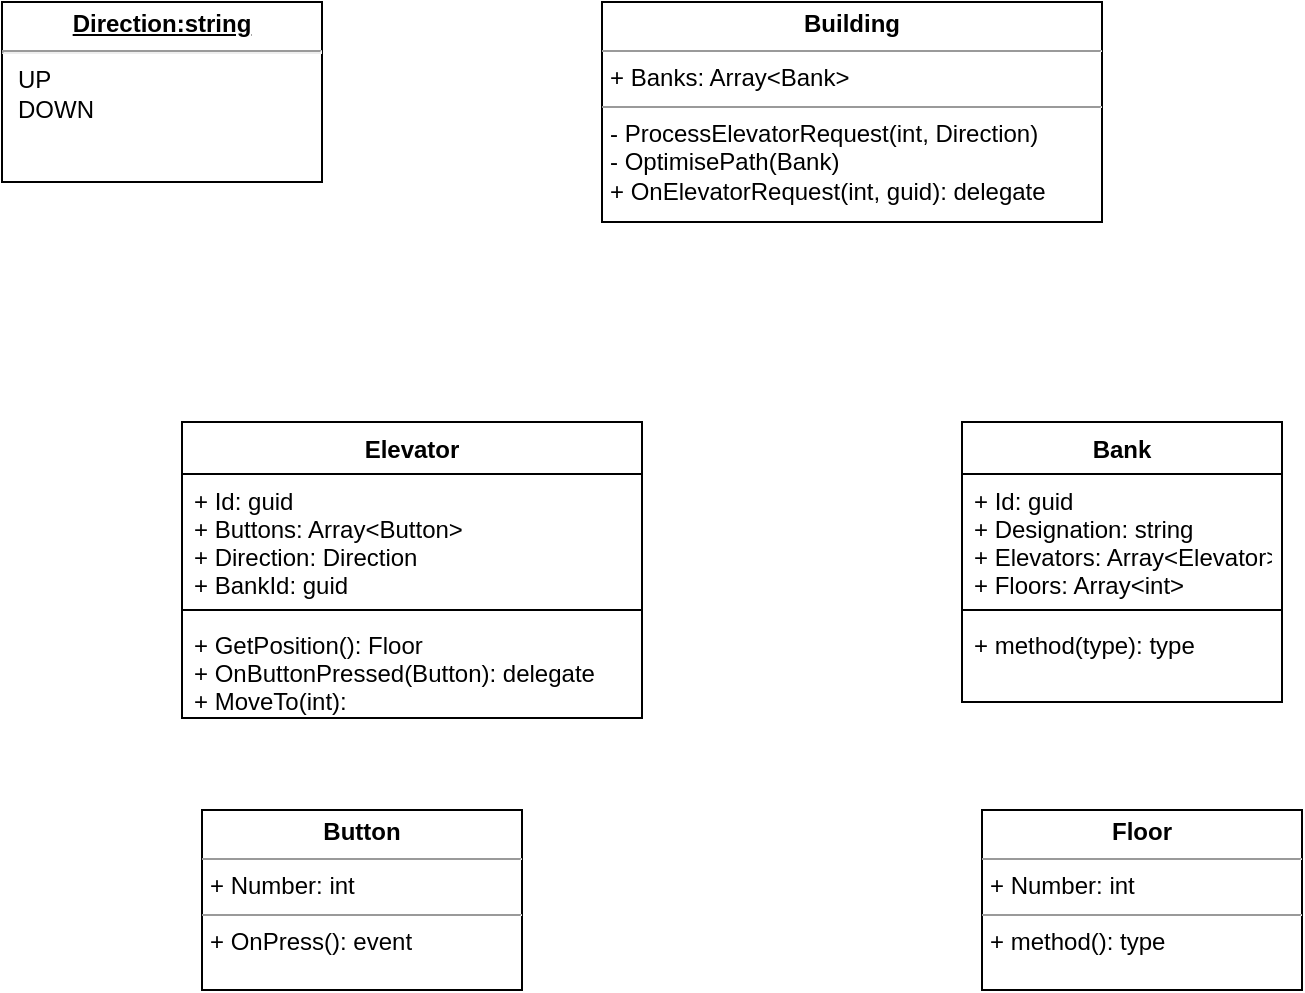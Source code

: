<mxfile version="10.8.0" type="github"><diagram id="4TyuV8Zzelb1rL80_0eD" name="Page-1"><mxGraphModel dx="1394" dy="796" grid="1" gridSize="10" guides="1" tooltips="1" connect="1" arrows="1" fold="1" page="1" pageScale="1" pageWidth="827" pageHeight="1169" math="0" shadow="0"><root><mxCell id="0"/><mxCell id="1" parent="0"/><mxCell id="tHHfFsLKXl6As8o3_lKg-1" value="Elevator" style="swimlane;fontStyle=1;align=center;verticalAlign=top;childLayout=stackLayout;horizontal=1;startSize=26;horizontalStack=0;resizeParent=1;resizeParentMax=0;resizeLast=0;collapsible=1;marginBottom=0;" parent="1" vertex="1"><mxGeometry x="110" y="300" width="230" height="148" as="geometry"/></mxCell><mxCell id="tHHfFsLKXl6As8o3_lKg-2" value="+ Id: guid&#10;+ Buttons: Array&lt;Button&gt;&#10;+ Direction: Direction&#10;+ BankId: guid" style="text;strokeColor=none;fillColor=none;align=left;verticalAlign=top;spacingLeft=4;spacingRight=4;overflow=hidden;rotatable=0;points=[[0,0.5],[1,0.5]];portConstraint=eastwest;" parent="tHHfFsLKXl6As8o3_lKg-1" vertex="1"><mxGeometry y="26" width="230" height="64" as="geometry"/></mxCell><mxCell id="tHHfFsLKXl6As8o3_lKg-3" value="" style="line;strokeWidth=1;fillColor=none;align=left;verticalAlign=middle;spacingTop=-1;spacingLeft=3;spacingRight=3;rotatable=0;labelPosition=right;points=[];portConstraint=eastwest;" parent="tHHfFsLKXl6As8o3_lKg-1" vertex="1"><mxGeometry y="90" width="230" height="8" as="geometry"/></mxCell><mxCell id="tHHfFsLKXl6As8o3_lKg-4" value="+ GetPosition(): Floor&#10;+ OnButtonPressed(Button): delegate&#10;+ MoveTo(int): &#10;&#10;" style="text;strokeColor=none;fillColor=none;align=left;verticalAlign=top;spacingLeft=4;spacingRight=4;overflow=hidden;rotatable=0;points=[[0,0.5],[1,0.5]];portConstraint=eastwest;" parent="tHHfFsLKXl6As8o3_lKg-1" vertex="1"><mxGeometry y="98" width="230" height="50" as="geometry"/></mxCell><mxCell id="tHHfFsLKXl6As8o3_lKg-5" value="Bank" style="swimlane;fontStyle=1;align=center;verticalAlign=top;childLayout=stackLayout;horizontal=1;startSize=26;horizontalStack=0;resizeParent=1;resizeParentMax=0;resizeLast=0;collapsible=1;marginBottom=0;" parent="1" vertex="1"><mxGeometry x="500" y="300" width="160" height="140" as="geometry"/></mxCell><mxCell id="tHHfFsLKXl6As8o3_lKg-6" value="+ Id: guid&#10;+ Designation: string&#10;+ Elevators: Array&lt;Elevator&gt;&#10;+ Floors: Array&lt;int&gt;&#10;" style="text;strokeColor=none;fillColor=none;align=left;verticalAlign=top;spacingLeft=4;spacingRight=4;overflow=hidden;rotatable=0;points=[[0,0.5],[1,0.5]];portConstraint=eastwest;" parent="tHHfFsLKXl6As8o3_lKg-5" vertex="1"><mxGeometry y="26" width="160" height="64" as="geometry"/></mxCell><mxCell id="tHHfFsLKXl6As8o3_lKg-7" value="" style="line;strokeWidth=1;fillColor=none;align=left;verticalAlign=middle;spacingTop=-1;spacingLeft=3;spacingRight=3;rotatable=0;labelPosition=right;points=[];portConstraint=eastwest;" parent="tHHfFsLKXl6As8o3_lKg-5" vertex="1"><mxGeometry y="90" width="160" height="8" as="geometry"/></mxCell><mxCell id="tHHfFsLKXl6As8o3_lKg-8" value="+ method(type): type" style="text;strokeColor=none;fillColor=none;align=left;verticalAlign=top;spacingLeft=4;spacingRight=4;overflow=hidden;rotatable=0;points=[[0,0.5],[1,0.5]];portConstraint=eastwest;" parent="tHHfFsLKXl6As8o3_lKg-5" vertex="1"><mxGeometry y="98" width="160" height="42" as="geometry"/></mxCell><mxCell id="tHHfFsLKXl6As8o3_lKg-9" value="&lt;p style=&quot;margin: 0px ; margin-top: 4px ; text-align: center&quot;&gt;&lt;b&gt;Building&lt;/b&gt;&lt;/p&gt;&lt;hr size=&quot;1&quot;&gt;&lt;p style=&quot;margin: 0px ; margin-left: 4px&quot;&gt;+ Banks: Array&amp;lt;Bank&amp;gt;&lt;/p&gt;&lt;hr size=&quot;1&quot;&gt;&lt;p style=&quot;margin: 0px ; margin-left: 4px&quot;&gt;- ProcessElevatorRequest(int, Direction)&lt;/p&gt;&lt;p style=&quot;margin: 0px ; margin-left: 4px&quot;&gt;- OptimisePath(Bank)&lt;/p&gt;&lt;p style=&quot;margin: 0px ; margin-left: 4px&quot;&gt;+ OnElevatorRequest(int, guid): delegate&lt;/p&gt;" style="verticalAlign=top;align=left;overflow=fill;fontSize=12;fontFamily=Helvetica;html=1;" parent="1" vertex="1"><mxGeometry x="320" y="90" width="250" height="110" as="geometry"/></mxCell><mxCell id="tHHfFsLKXl6As8o3_lKg-10" value="&lt;p style=&quot;margin: 0px ; margin-top: 4px ; text-align: center&quot;&gt;&lt;b&gt;Button&lt;/b&gt;&lt;/p&gt;&lt;hr size=&quot;1&quot;&gt;&lt;p style=&quot;margin: 0px ; margin-left: 4px&quot;&gt;+ Number: int&lt;/p&gt;&lt;hr size=&quot;1&quot;&gt;&lt;p style=&quot;margin: 0px ; margin-left: 4px&quot;&gt;+ OnPress(): event&lt;/p&gt;" style="verticalAlign=top;align=left;overflow=fill;fontSize=12;fontFamily=Helvetica;html=1;" parent="1" vertex="1"><mxGeometry x="120" y="494" width="160" height="90" as="geometry"/></mxCell><mxCell id="tHHfFsLKXl6As8o3_lKg-12" value="&lt;p style=&quot;margin: 0px ; margin-top: 4px ; text-align: center ; text-decoration: underline&quot;&gt;&lt;b&gt;Direction:string&lt;/b&gt;&lt;/p&gt;&lt;hr&gt;&lt;p style=&quot;margin: 0px ; margin-left: 8px&quot;&gt;UP&lt;/p&gt;&lt;p style=&quot;margin: 0px ; margin-left: 8px&quot;&gt;DOWN&lt;/p&gt;" style="verticalAlign=top;align=left;overflow=fill;fontSize=12;fontFamily=Helvetica;html=1;" parent="1" vertex="1"><mxGeometry x="20" y="90" width="160" height="90" as="geometry"/></mxCell><mxCell id="tHHfFsLKXl6As8o3_lKg-13" value="&lt;p style=&quot;margin: 0px ; margin-top: 4px ; text-align: center&quot;&gt;&lt;b&gt;Floor&lt;/b&gt;&lt;/p&gt;&lt;hr size=&quot;1&quot;&gt;&lt;p style=&quot;margin: 0px ; margin-left: 4px&quot;&gt;+ Number: int&lt;/p&gt;&lt;hr size=&quot;1&quot;&gt;&lt;p style=&quot;margin: 0px ; margin-left: 4px&quot;&gt;+ method(): type&lt;/p&gt;" style="verticalAlign=top;align=left;overflow=fill;fontSize=12;fontFamily=Helvetica;html=1;" parent="1" vertex="1"><mxGeometry x="510" y="494" width="160" height="90" as="geometry"/></mxCell></root></mxGraphModel></diagram></mxfile>